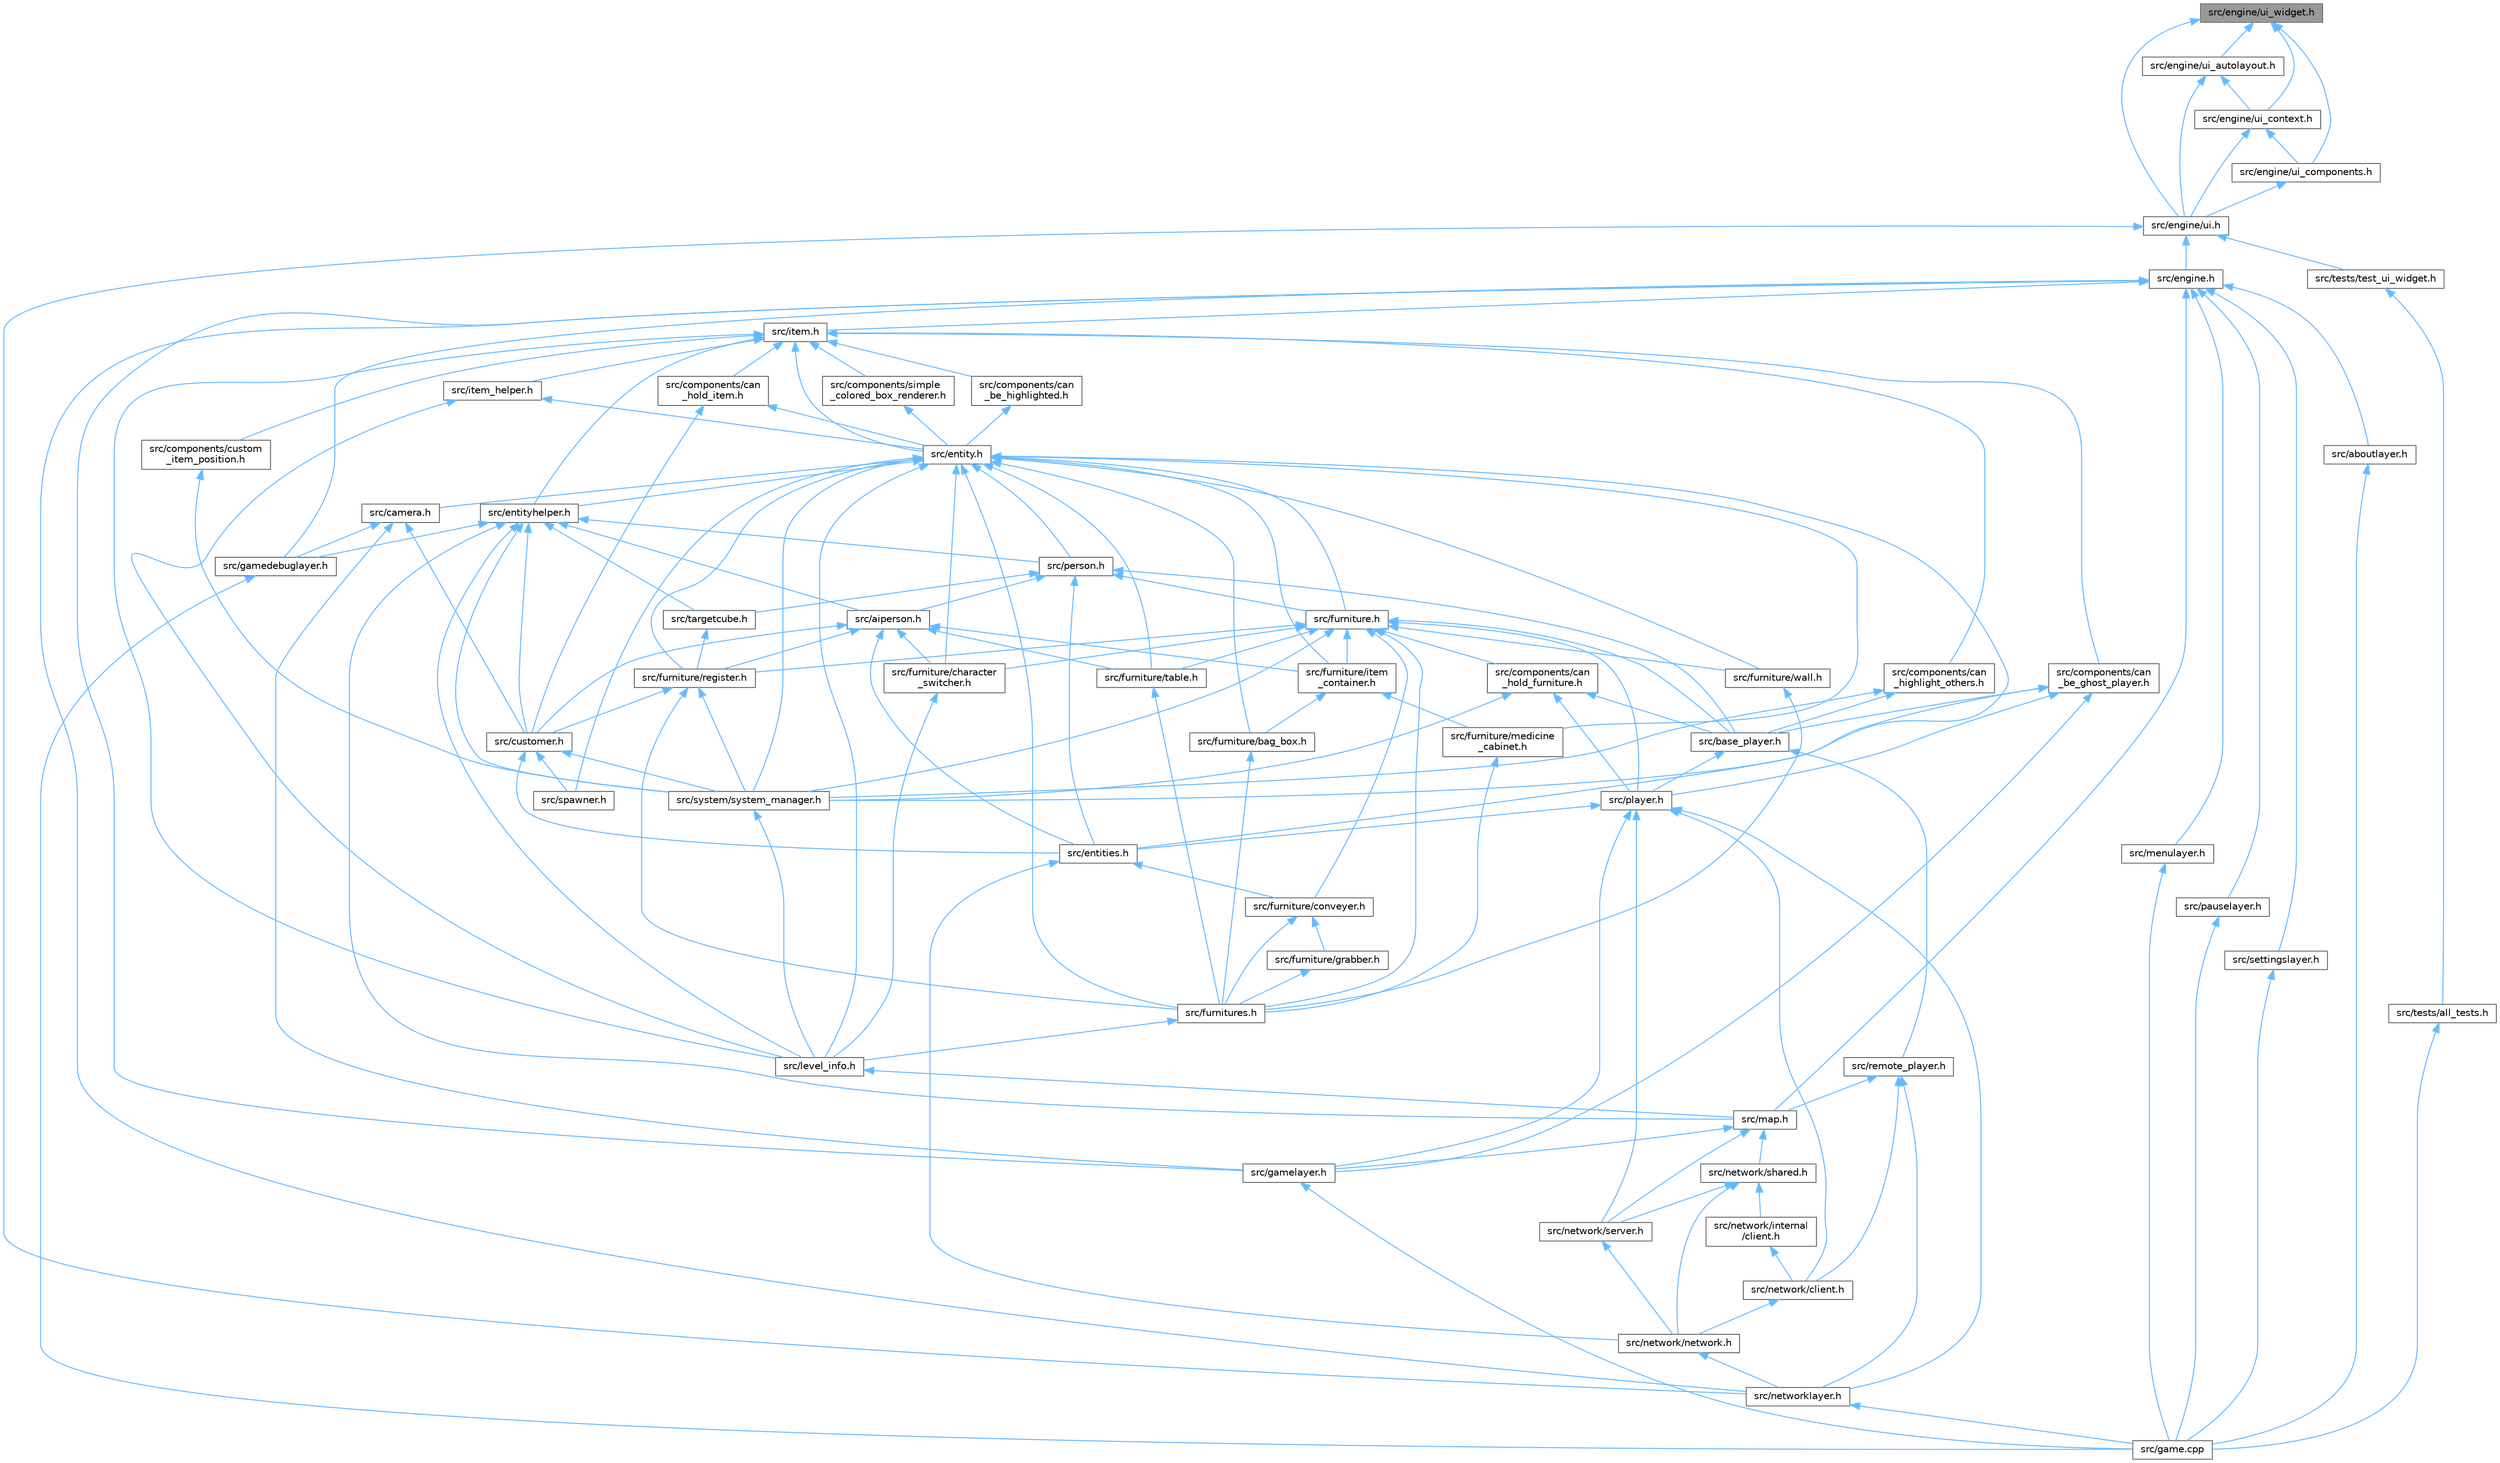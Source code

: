 digraph "src/engine/ui_widget.h"
{
 // LATEX_PDF_SIZE
  bgcolor="transparent";
  edge [fontname=Helvetica,fontsize=10,labelfontname=Helvetica,labelfontsize=10];
  node [fontname=Helvetica,fontsize=10,shape=box,height=0.2,width=0.4];
  Node1 [label="src/engine/ui_widget.h",height=0.2,width=0.4,color="gray40", fillcolor="grey60", style="filled", fontcolor="black",tooltip=" "];
  Node1 -> Node2 [dir="back",color="steelblue1",style="solid"];
  Node2 [label="src/engine/ui.h",height=0.2,width=0.4,color="grey40", fillcolor="white", style="filled",URL="$d9/d3b/ui_8h.html",tooltip=" "];
  Node2 -> Node3 [dir="back",color="steelblue1",style="solid"];
  Node3 [label="src/engine.h",height=0.2,width=0.4,color="grey40", fillcolor="white", style="filled",URL="$d1/d55/engine_8h.html",tooltip=" "];
  Node3 -> Node4 [dir="back",color="steelblue1",style="solid"];
  Node4 [label="src/aboutlayer.h",height=0.2,width=0.4,color="grey40", fillcolor="white", style="filled",URL="$d9/d95/aboutlayer_8h.html",tooltip=" "];
  Node4 -> Node5 [dir="back",color="steelblue1",style="solid"];
  Node5 [label="src/game.cpp",height=0.2,width=0.4,color="grey40", fillcolor="white", style="filled",URL="$df/dd9/game_8cpp.html",tooltip=" "];
  Node3 -> Node6 [dir="back",color="steelblue1",style="solid"];
  Node6 [label="src/gamedebuglayer.h",height=0.2,width=0.4,color="grey40", fillcolor="white", style="filled",URL="$dd/d0d/gamedebuglayer_8h.html",tooltip=" "];
  Node6 -> Node5 [dir="back",color="steelblue1",style="solid"];
  Node3 -> Node7 [dir="back",color="steelblue1",style="solid"];
  Node7 [label="src/gamelayer.h",height=0.2,width=0.4,color="grey40", fillcolor="white", style="filled",URL="$d3/d3b/gamelayer_8h.html",tooltip=" "];
  Node7 -> Node5 [dir="back",color="steelblue1",style="solid"];
  Node3 -> Node8 [dir="back",color="steelblue1",style="solid"];
  Node8 [label="src/item.h",height=0.2,width=0.4,color="grey40", fillcolor="white", style="filled",URL="$df/d1f/item_8h.html",tooltip=" "];
  Node8 -> Node9 [dir="back",color="steelblue1",style="solid"];
  Node9 [label="src/components/can\l_be_ghost_player.h",height=0.2,width=0.4,color="grey40", fillcolor="white", style="filled",URL="$d1/d8a/can__be__ghost__player_8h.html",tooltip=" "];
  Node9 -> Node10 [dir="back",color="steelblue1",style="solid"];
  Node10 [label="src/base_player.h",height=0.2,width=0.4,color="grey40", fillcolor="white", style="filled",URL="$d7/dc6/base__player_8h.html",tooltip=" "];
  Node10 -> Node11 [dir="back",color="steelblue1",style="solid"];
  Node11 [label="src/player.h",height=0.2,width=0.4,color="grey40", fillcolor="white", style="filled",URL="$d3/d62/player_8h.html",tooltip=" "];
  Node11 -> Node12 [dir="back",color="steelblue1",style="solid"];
  Node12 [label="src/entities.h",height=0.2,width=0.4,color="grey40", fillcolor="white", style="filled",URL="$dd/d5a/entities_8h.html",tooltip=" "];
  Node12 -> Node13 [dir="back",color="steelblue1",style="solid"];
  Node13 [label="src/furniture/conveyer.h",height=0.2,width=0.4,color="grey40", fillcolor="white", style="filled",URL="$de/d1f/conveyer_8h.html",tooltip=" "];
  Node13 -> Node14 [dir="back",color="steelblue1",style="solid"];
  Node14 [label="src/furniture/grabber.h",height=0.2,width=0.4,color="grey40", fillcolor="white", style="filled",URL="$d3/d54/grabber_8h.html",tooltip=" "];
  Node14 -> Node15 [dir="back",color="steelblue1",style="solid"];
  Node15 [label="src/furnitures.h",height=0.2,width=0.4,color="grey40", fillcolor="white", style="filled",URL="$d7/d84/furnitures_8h.html",tooltip=" "];
  Node15 -> Node16 [dir="back",color="steelblue1",style="solid"];
  Node16 [label="src/level_info.h",height=0.2,width=0.4,color="grey40", fillcolor="white", style="filled",URL="$d0/d49/level__info_8h.html",tooltip=" "];
  Node16 -> Node17 [dir="back",color="steelblue1",style="solid"];
  Node17 [label="src/map.h",height=0.2,width=0.4,color="grey40", fillcolor="white", style="filled",URL="$dc/db7/map_8h.html",tooltip=" "];
  Node17 -> Node7 [dir="back",color="steelblue1",style="solid"];
  Node17 -> Node18 [dir="back",color="steelblue1",style="solid"];
  Node18 [label="src/network/server.h",height=0.2,width=0.4,color="grey40", fillcolor="white", style="filled",URL="$d8/dc3/server_8h.html",tooltip=" "];
  Node18 -> Node19 [dir="back",color="steelblue1",style="solid"];
  Node19 [label="src/network/network.h",height=0.2,width=0.4,color="grey40", fillcolor="white", style="filled",URL="$d9/d94/network_8h.html",tooltip=" "];
  Node19 -> Node20 [dir="back",color="steelblue1",style="solid"];
  Node20 [label="src/networklayer.h",height=0.2,width=0.4,color="grey40", fillcolor="white", style="filled",URL="$d3/d80/networklayer_8h.html",tooltip=" "];
  Node20 -> Node5 [dir="back",color="steelblue1",style="solid"];
  Node17 -> Node21 [dir="back",color="steelblue1",style="solid"];
  Node21 [label="src/network/shared.h",height=0.2,width=0.4,color="grey40", fillcolor="white", style="filled",URL="$da/db4/shared_8h.html",tooltip=" "];
  Node21 -> Node22 [dir="back",color="steelblue1",style="solid"];
  Node22 [label="src/network/internal\l/client.h",height=0.2,width=0.4,color="grey40", fillcolor="white", style="filled",URL="$da/dde/internal_2client_8h.html",tooltip=" "];
  Node22 -> Node23 [dir="back",color="steelblue1",style="solid"];
  Node23 [label="src/network/client.h",height=0.2,width=0.4,color="grey40", fillcolor="white", style="filled",URL="$d8/de1/client_8h.html",tooltip=" "];
  Node23 -> Node19 [dir="back",color="steelblue1",style="solid"];
  Node21 -> Node19 [dir="back",color="steelblue1",style="solid"];
  Node21 -> Node18 [dir="back",color="steelblue1",style="solid"];
  Node13 -> Node15 [dir="back",color="steelblue1",style="solid"];
  Node12 -> Node19 [dir="back",color="steelblue1",style="solid"];
  Node11 -> Node7 [dir="back",color="steelblue1",style="solid"];
  Node11 -> Node23 [dir="back",color="steelblue1",style="solid"];
  Node11 -> Node18 [dir="back",color="steelblue1",style="solid"];
  Node11 -> Node20 [dir="back",color="steelblue1",style="solid"];
  Node10 -> Node24 [dir="back",color="steelblue1",style="solid"];
  Node24 [label="src/remote_player.h",height=0.2,width=0.4,color="grey40", fillcolor="white", style="filled",URL="$d2/d24/remote__player_8h.html",tooltip=" "];
  Node24 -> Node17 [dir="back",color="steelblue1",style="solid"];
  Node24 -> Node23 [dir="back",color="steelblue1",style="solid"];
  Node24 -> Node20 [dir="back",color="steelblue1",style="solid"];
  Node9 -> Node7 [dir="back",color="steelblue1",style="solid"];
  Node9 -> Node11 [dir="back",color="steelblue1",style="solid"];
  Node9 -> Node25 [dir="back",color="steelblue1",style="solid"];
  Node25 [label="src/system/system_manager.h",height=0.2,width=0.4,color="grey40", fillcolor="white", style="filled",URL="$df/dbe/system__manager_8h.html",tooltip=" "];
  Node25 -> Node16 [dir="back",color="steelblue1",style="solid"];
  Node8 -> Node26 [dir="back",color="steelblue1",style="solid"];
  Node26 [label="src/components/can\l_be_highlighted.h",height=0.2,width=0.4,color="grey40", fillcolor="white", style="filled",URL="$db/d75/can__be__highlighted_8h.html",tooltip=" "];
  Node26 -> Node27 [dir="back",color="steelblue1",style="solid"];
  Node27 [label="src/entity.h",height=0.2,width=0.4,color="grey40", fillcolor="white", style="filled",URL="$d8/d83/entity_8h.html",tooltip=" "];
  Node27 -> Node28 [dir="back",color="steelblue1",style="solid"];
  Node28 [label="src/camera.h",height=0.2,width=0.4,color="grey40", fillcolor="white", style="filled",URL="$d7/df6/camera_8h.html",tooltip=" "];
  Node28 -> Node29 [dir="back",color="steelblue1",style="solid"];
  Node29 [label="src/customer.h",height=0.2,width=0.4,color="grey40", fillcolor="white", style="filled",URL="$d3/d35/customer_8h.html",tooltip=" "];
  Node29 -> Node12 [dir="back",color="steelblue1",style="solid"];
  Node29 -> Node30 [dir="back",color="steelblue1",style="solid"];
  Node30 [label="src/spawner.h",height=0.2,width=0.4,color="grey40", fillcolor="white", style="filled",URL="$d7/d85/spawner_8h.html",tooltip=" "];
  Node29 -> Node25 [dir="back",color="steelblue1",style="solid"];
  Node28 -> Node6 [dir="back",color="steelblue1",style="solid"];
  Node28 -> Node7 [dir="back",color="steelblue1",style="solid"];
  Node27 -> Node12 [dir="back",color="steelblue1",style="solid"];
  Node27 -> Node31 [dir="back",color="steelblue1",style="solid"];
  Node31 [label="src/entityhelper.h",height=0.2,width=0.4,color="grey40", fillcolor="white", style="filled",URL="$d9/d3c/entityhelper_8h.html",tooltip=" "];
  Node31 -> Node32 [dir="back",color="steelblue1",style="solid"];
  Node32 [label="src/aiperson.h",height=0.2,width=0.4,color="grey40", fillcolor="white", style="filled",URL="$d4/d16/aiperson_8h.html",tooltip=" "];
  Node32 -> Node29 [dir="back",color="steelblue1",style="solid"];
  Node32 -> Node12 [dir="back",color="steelblue1",style="solid"];
  Node32 -> Node33 [dir="back",color="steelblue1",style="solid"];
  Node33 [label="src/furniture/character\l_switcher.h",height=0.2,width=0.4,color="grey40", fillcolor="white", style="filled",URL="$df/d3e/character__switcher_8h.html",tooltip=" "];
  Node33 -> Node16 [dir="back",color="steelblue1",style="solid"];
  Node32 -> Node34 [dir="back",color="steelblue1",style="solid"];
  Node34 [label="src/furniture/item\l_container.h",height=0.2,width=0.4,color="grey40", fillcolor="white", style="filled",URL="$d8/d1b/item__container_8h.html",tooltip=" "];
  Node34 -> Node35 [dir="back",color="steelblue1",style="solid"];
  Node35 [label="src/furniture/bag_box.h",height=0.2,width=0.4,color="grey40", fillcolor="white", style="filled",URL="$de/db3/bag__box_8h.html",tooltip=" "];
  Node35 -> Node15 [dir="back",color="steelblue1",style="solid"];
  Node34 -> Node36 [dir="back",color="steelblue1",style="solid"];
  Node36 [label="src/furniture/medicine\l_cabinet.h",height=0.2,width=0.4,color="grey40", fillcolor="white", style="filled",URL="$d4/d27/medicine__cabinet_8h.html",tooltip=" "];
  Node36 -> Node15 [dir="back",color="steelblue1",style="solid"];
  Node32 -> Node37 [dir="back",color="steelblue1",style="solid"];
  Node37 [label="src/furniture/register.h",height=0.2,width=0.4,color="grey40", fillcolor="white", style="filled",URL="$df/d80/register_8h.html",tooltip=" "];
  Node37 -> Node29 [dir="back",color="steelblue1",style="solid"];
  Node37 -> Node15 [dir="back",color="steelblue1",style="solid"];
  Node37 -> Node25 [dir="back",color="steelblue1",style="solid"];
  Node32 -> Node38 [dir="back",color="steelblue1",style="solid"];
  Node38 [label="src/furniture/table.h",height=0.2,width=0.4,color="grey40", fillcolor="white", style="filled",URL="$dd/d98/table_8h.html",tooltip=" "];
  Node38 -> Node15 [dir="back",color="steelblue1",style="solid"];
  Node31 -> Node29 [dir="back",color="steelblue1",style="solid"];
  Node31 -> Node6 [dir="back",color="steelblue1",style="solid"];
  Node31 -> Node16 [dir="back",color="steelblue1",style="solid"];
  Node31 -> Node17 [dir="back",color="steelblue1",style="solid"];
  Node31 -> Node39 [dir="back",color="steelblue1",style="solid"];
  Node39 [label="src/person.h",height=0.2,width=0.4,color="grey40", fillcolor="white", style="filled",URL="$d4/d98/person_8h.html",tooltip=" "];
  Node39 -> Node32 [dir="back",color="steelblue1",style="solid"];
  Node39 -> Node10 [dir="back",color="steelblue1",style="solid"];
  Node39 -> Node12 [dir="back",color="steelblue1",style="solid"];
  Node39 -> Node40 [dir="back",color="steelblue1",style="solid"];
  Node40 [label="src/furniture.h",height=0.2,width=0.4,color="grey40", fillcolor="white", style="filled",URL="$d1/d57/furniture_8h.html",tooltip=" "];
  Node40 -> Node10 [dir="back",color="steelblue1",style="solid"];
  Node40 -> Node41 [dir="back",color="steelblue1",style="solid"];
  Node41 [label="src/components/can\l_hold_furniture.h",height=0.2,width=0.4,color="grey40", fillcolor="white", style="filled",URL="$d6/d76/can__hold__furniture_8h.html",tooltip=" "];
  Node41 -> Node10 [dir="back",color="steelblue1",style="solid"];
  Node41 -> Node11 [dir="back",color="steelblue1",style="solid"];
  Node41 -> Node25 [dir="back",color="steelblue1",style="solid"];
  Node40 -> Node33 [dir="back",color="steelblue1",style="solid"];
  Node40 -> Node13 [dir="back",color="steelblue1",style="solid"];
  Node40 -> Node34 [dir="back",color="steelblue1",style="solid"];
  Node40 -> Node37 [dir="back",color="steelblue1",style="solid"];
  Node40 -> Node38 [dir="back",color="steelblue1",style="solid"];
  Node40 -> Node42 [dir="back",color="steelblue1",style="solid"];
  Node42 [label="src/furniture/wall.h",height=0.2,width=0.4,color="grey40", fillcolor="white", style="filled",URL="$d1/d4f/wall_8h.html",tooltip=" "];
  Node42 -> Node15 [dir="back",color="steelblue1",style="solid"];
  Node40 -> Node15 [dir="back",color="steelblue1",style="solid"];
  Node40 -> Node11 [dir="back",color="steelblue1",style="solid"];
  Node40 -> Node25 [dir="back",color="steelblue1",style="solid"];
  Node39 -> Node43 [dir="back",color="steelblue1",style="solid"];
  Node43 [label="src/targetcube.h",height=0.2,width=0.4,color="grey40", fillcolor="white", style="filled",URL="$d5/d00/targetcube_8h.html",tooltip=" "];
  Node43 -> Node37 [dir="back",color="steelblue1",style="solid"];
  Node31 -> Node25 [dir="back",color="steelblue1",style="solid"];
  Node31 -> Node43 [dir="back",color="steelblue1",style="solid"];
  Node27 -> Node40 [dir="back",color="steelblue1",style="solid"];
  Node27 -> Node35 [dir="back",color="steelblue1",style="solid"];
  Node27 -> Node33 [dir="back",color="steelblue1",style="solid"];
  Node27 -> Node34 [dir="back",color="steelblue1",style="solid"];
  Node27 -> Node36 [dir="back",color="steelblue1",style="solid"];
  Node27 -> Node37 [dir="back",color="steelblue1",style="solid"];
  Node27 -> Node38 [dir="back",color="steelblue1",style="solid"];
  Node27 -> Node42 [dir="back",color="steelblue1",style="solid"];
  Node27 -> Node15 [dir="back",color="steelblue1",style="solid"];
  Node27 -> Node16 [dir="back",color="steelblue1",style="solid"];
  Node27 -> Node39 [dir="back",color="steelblue1",style="solid"];
  Node27 -> Node30 [dir="back",color="steelblue1",style="solid"];
  Node27 -> Node25 [dir="back",color="steelblue1",style="solid"];
  Node8 -> Node44 [dir="back",color="steelblue1",style="solid"];
  Node44 [label="src/components/can\l_highlight_others.h",height=0.2,width=0.4,color="grey40", fillcolor="white", style="filled",URL="$dd/dad/can__highlight__others_8h.html",tooltip=" "];
  Node44 -> Node10 [dir="back",color="steelblue1",style="solid"];
  Node44 -> Node25 [dir="back",color="steelblue1",style="solid"];
  Node8 -> Node45 [dir="back",color="steelblue1",style="solid"];
  Node45 [label="src/components/can\l_hold_item.h",height=0.2,width=0.4,color="grey40", fillcolor="white", style="filled",URL="$dc/d28/can__hold__item_8h.html",tooltip=" "];
  Node45 -> Node29 [dir="back",color="steelblue1",style="solid"];
  Node45 -> Node27 [dir="back",color="steelblue1",style="solid"];
  Node8 -> Node46 [dir="back",color="steelblue1",style="solid"];
  Node46 [label="src/components/custom\l_item_position.h",height=0.2,width=0.4,color="grey40", fillcolor="white", style="filled",URL="$df/de8/custom__item__position_8h.html",tooltip=" "];
  Node46 -> Node25 [dir="back",color="steelblue1",style="solid"];
  Node8 -> Node47 [dir="back",color="steelblue1",style="solid"];
  Node47 [label="src/components/simple\l_colored_box_renderer.h",height=0.2,width=0.4,color="grey40", fillcolor="white", style="filled",URL="$d7/d5e/simple__colored__box__renderer_8h.html",tooltip=" "];
  Node47 -> Node27 [dir="back",color="steelblue1",style="solid"];
  Node8 -> Node27 [dir="back",color="steelblue1",style="solid"];
  Node8 -> Node31 [dir="back",color="steelblue1",style="solid"];
  Node8 -> Node48 [dir="back",color="steelblue1",style="solid"];
  Node48 [label="src/item_helper.h",height=0.2,width=0.4,color="grey40", fillcolor="white", style="filled",URL="$d0/d4e/item__helper_8h.html",tooltip=" "];
  Node48 -> Node27 [dir="back",color="steelblue1",style="solid"];
  Node48 -> Node16 [dir="back",color="steelblue1",style="solid"];
  Node8 -> Node16 [dir="back",color="steelblue1",style="solid"];
  Node3 -> Node17 [dir="back",color="steelblue1",style="solid"];
  Node3 -> Node49 [dir="back",color="steelblue1",style="solid"];
  Node49 [label="src/menulayer.h",height=0.2,width=0.4,color="grey40", fillcolor="white", style="filled",URL="$de/dc7/menulayer_8h.html",tooltip=" "];
  Node49 -> Node5 [dir="back",color="steelblue1",style="solid"];
  Node3 -> Node20 [dir="back",color="steelblue1",style="solid"];
  Node3 -> Node50 [dir="back",color="steelblue1",style="solid"];
  Node50 [label="src/pauselayer.h",height=0.2,width=0.4,color="grey40", fillcolor="white", style="filled",URL="$d9/d31/pauselayer_8h.html",tooltip=" "];
  Node50 -> Node5 [dir="back",color="steelblue1",style="solid"];
  Node3 -> Node51 [dir="back",color="steelblue1",style="solid"];
  Node51 [label="src/settingslayer.h",height=0.2,width=0.4,color="grey40", fillcolor="white", style="filled",URL="$d2/d4a/settingslayer_8h.html",tooltip=" "];
  Node51 -> Node5 [dir="back",color="steelblue1",style="solid"];
  Node2 -> Node20 [dir="back",color="steelblue1",style="solid"];
  Node2 -> Node52 [dir="back",color="steelblue1",style="solid"];
  Node52 [label="src/tests/test_ui_widget.h",height=0.2,width=0.4,color="grey40", fillcolor="white", style="filled",URL="$d4/d4f/test__ui__widget_8h.html",tooltip=" "];
  Node52 -> Node53 [dir="back",color="steelblue1",style="solid"];
  Node53 [label="src/tests/all_tests.h",height=0.2,width=0.4,color="grey40", fillcolor="white", style="filled",URL="$d4/d3d/all__tests_8h.html",tooltip=" "];
  Node53 -> Node5 [dir="back",color="steelblue1",style="solid"];
  Node1 -> Node54 [dir="back",color="steelblue1",style="solid"];
  Node54 [label="src/engine/ui_autolayout.h",height=0.2,width=0.4,color="grey40", fillcolor="white", style="filled",URL="$d8/dcd/ui__autolayout_8h.html",tooltip=" "];
  Node54 -> Node2 [dir="back",color="steelblue1",style="solid"];
  Node54 -> Node55 [dir="back",color="steelblue1",style="solid"];
  Node55 [label="src/engine/ui_context.h",height=0.2,width=0.4,color="grey40", fillcolor="white", style="filled",URL="$d7/d92/ui__context_8h.html",tooltip=" "];
  Node55 -> Node2 [dir="back",color="steelblue1",style="solid"];
  Node55 -> Node56 [dir="back",color="steelblue1",style="solid"];
  Node56 [label="src/engine/ui_components.h",height=0.2,width=0.4,color="grey40", fillcolor="white", style="filled",URL="$d5/dd8/ui__components_8h.html",tooltip=" "];
  Node56 -> Node2 [dir="back",color="steelblue1",style="solid"];
  Node1 -> Node56 [dir="back",color="steelblue1",style="solid"];
  Node1 -> Node55 [dir="back",color="steelblue1",style="solid"];
}

